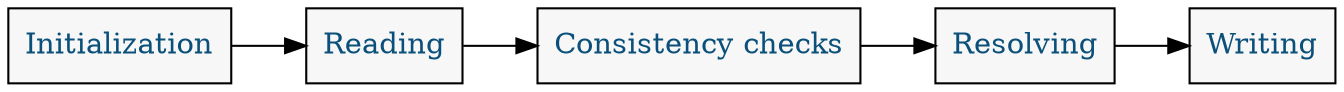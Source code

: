 digraph phases {

    graph [
        rankdir = LR
    ]

    node [
        shape = rect;
        style = filled;
        fillcolor ="#f7f7f7";
        fontcolor = "#0a507a"
    ]

    Initialization -> Reading;
    Reading -> "Consistency checks";
    "Consistency checks" -> Resolving;
    Resolving -> Writing;
}
